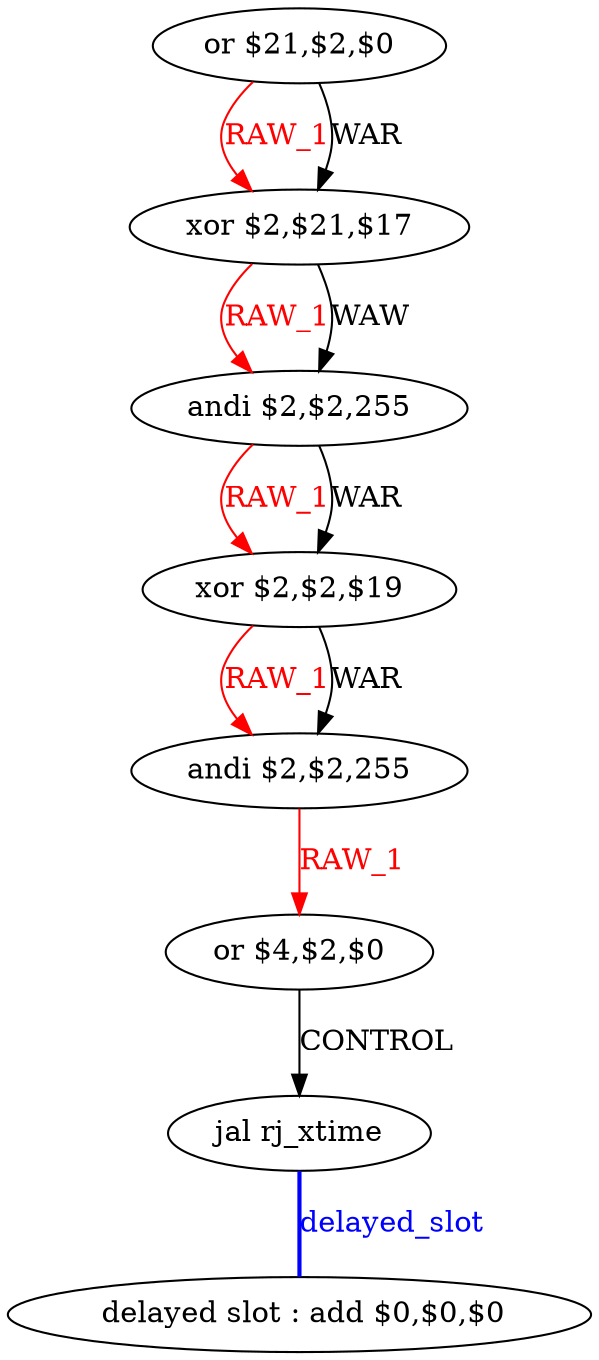 digraph G1 {
node [shape = ellipse];
i7 [label = " delayed slot : add $0,$0,$0"] ;
i6 ->  i7 [style = bold, dir= none, fontcolor = blue, color = blue, label= "delayed_slot"];
i6 [label = "jal rj_xtime"] ;
i0 [label = "or $21,$2,$0"] ;
i0 ->  i1 [color = red, fontcolor = red, label= "RAW_1"];
i0 ->  i1 [label= "WAR"];
i1 [label = "xor $2,$21,$17"] ;
i1 ->  i2 [color = red, fontcolor = red, label= "RAW_1"];
i1 ->  i2 [label= "WAW"];
i2 [label = "andi $2,$2,255"] ;
i2 ->  i3 [color = red, fontcolor = red, label= "RAW_1"];
i2 ->  i3 [label= "WAR"];
i3 [label = "xor $2,$2,$19"] ;
i3 ->  i4 [color = red, fontcolor = red, label= "RAW_1"];
i3 ->  i4 [label= "WAR"];
i4 [label = "andi $2,$2,255"] ;
i4 ->  i5 [color = red, fontcolor = red, label= "RAW_1"];
i5 [label = "or $4,$2,$0"] ;
i5 ->  i6 [label= "CONTROL"];
}
